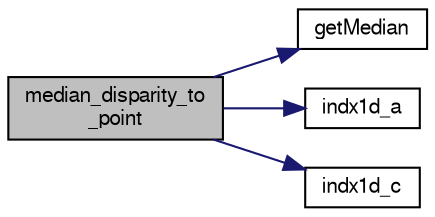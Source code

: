 digraph "median_disparity_to_point"
{
  edge [fontname="FreeSans",fontsize="10",labelfontname="FreeSans",labelfontsize="10"];
  node [fontname="FreeSans",fontsize="10",shape=record];
  rankdir="LR";
  Node1 [label="median_disparity_to\l_point",height=0.2,width=0.4,color="black", fillcolor="grey75", style="filled", fontcolor="black"];
  Node1 -> Node2 [color="midnightblue",fontsize="10",style="solid",fontname="FreeSans"];
  Node2 [label="getMedian",height=0.2,width=0.4,color="black", fillcolor="white", style="filled",URL="$wedgebug_8c.html#a9d2215c001d8926bc13b070a4486ae1f"];
  Node1 -> Node3 [color="midnightblue",fontsize="10",style="solid",fontname="FreeSans"];
  Node3 [label="indx1d_a",height=0.2,width=0.4,color="black", fillcolor="white", style="filled",URL="$wedgebug_8c.html#a4756971f63deed4709003a0b7b21c793"];
  Node1 -> Node4 [color="midnightblue",fontsize="10",style="solid",fontname="FreeSans"];
  Node4 [label="indx1d_c",height=0.2,width=0.4,color="black", fillcolor="white", style="filled",URL="$wedgebug_8c.html#ae049bce7926e6e7b28445fa2026220e2"];
}
